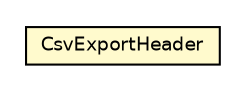 #!/usr/local/bin/dot
#
# Class diagram 
# Generated by UMLGraph version R5_6 (http://www.umlgraph.org/)
#

digraph G {
	edge [fontname="Helvetica",fontsize=10,labelfontname="Helvetica",labelfontsize=10];
	node [fontname="Helvetica",fontsize=10,shape=plaintext];
	nodesep=0.25;
	ranksep=0.5;
	// net.ljcomputing.sr.service.impl.TaskViewServiceImpl.CsvExportHeader
	c176 [label=<<table title="net.ljcomputing.sr.service.impl.TaskViewServiceImpl.CsvExportHeader" border="0" cellborder="1" cellspacing="0" cellpadding="2" port="p" bgcolor="lemonChiffon" href="./TaskViewServiceImpl.CsvExportHeader.html">
		<tr><td><table border="0" cellspacing="0" cellpadding="1">
<tr><td align="center" balign="center"> CsvExportHeader </td></tr>
		</table></td></tr>
		</table>>, URL="./TaskViewServiceImpl.CsvExportHeader.html", fontname="Helvetica", fontcolor="black", fontsize=9.0];
}

